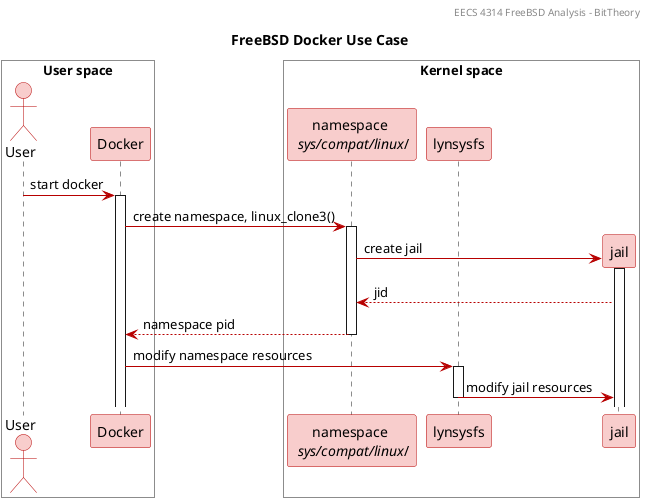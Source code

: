 @startuml
title FreeBSD Docker Use Case 
header EECS 4314 FreeBSD Analysis - BitTheory

skinparam {
  ArrowColor #B70000
  ActorBackgroundColor #F8CDCC
  ActorBorderColor #B70000

  NoteBackgroundColor #F8CDCC
  NoteBorderColor #B70000

  ParticipantBackgroundColor #F8CDCC
  ParticipantBorderColor #B70000
  
  NoteBackgroundColor #F8CDCC
  NoteBorderColor #B70000

  DatabaseBackgroundColor #F8CDCC
  DatabaseBorderColor #B70000
}

box "User space" #ffffff
  Actor User as s
  participant "Docker" as d

end box

box "Kernel space" #ffffff
participant "namespace \n //sys/compat/linux///" as ns
participant lynsysfs as lfs
participant jail as j
end box

s -> d : start docker
activate d
d -> ns : create namespace, linux_clone3()
activate ns
ns -> j ** : create jail
activate j
j --> ns : jid
ns --> d : namespace pid
deactivate ns
d -> lfs : modify namespace resources
activate lfs
lfs -> j : modify jail resources
deactivate lfs
@enduml